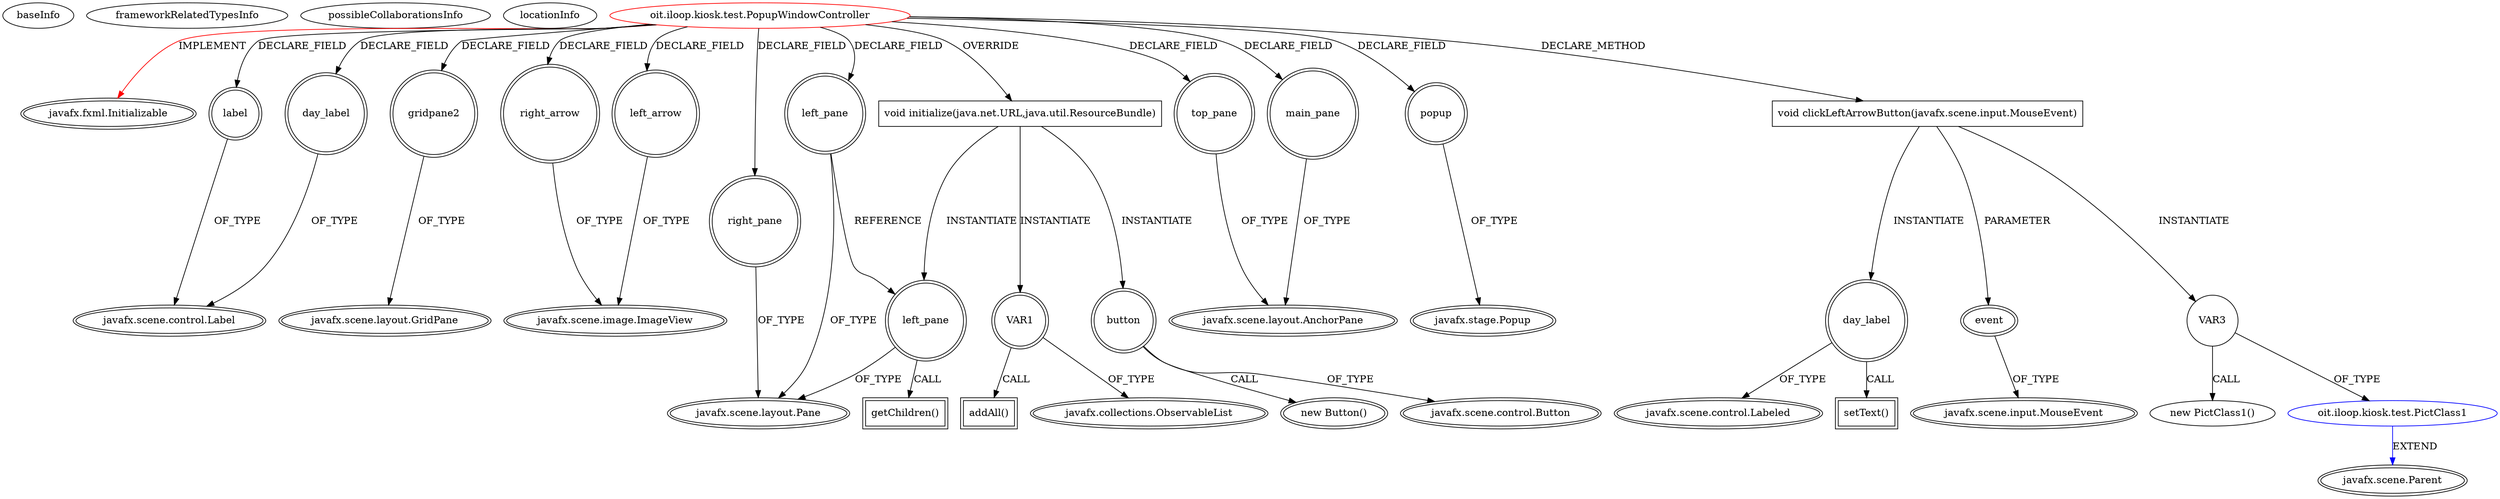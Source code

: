 digraph {
baseInfo[graphId=3169,category="extension_graph",isAnonymous=false,possibleRelation=true]
frameworkRelatedTypesInfo[0="javafx.fxml.Initializable"]
possibleCollaborationsInfo[0="3169~CLIENT_METHOD_DECLARATION-INSTANTIATION-~javafx.fxml.Initializable ~javafx.scene.Parent ~false~false"]
locationInfo[projectName="iloop-kiosk-KIOSK-Project",filePath="/iloop-kiosk-KIOSK-Project/KIOSK-Project-master/src/oit/iloop/kiosk/test/PopupWindowController.java",contextSignature="PopupWindowController",graphId="3169"]
0[label="oit.iloop.kiosk.test.PopupWindowController",vertexType="ROOT_CLIENT_CLASS_DECLARATION",isFrameworkType=false,color=red]
1[label="javafx.fxml.Initializable",vertexType="FRAMEWORK_INTERFACE_TYPE",isFrameworkType=true,peripheries=2]
2[label="day_label",vertexType="FIELD_DECLARATION",isFrameworkType=true,peripheries=2,shape=circle]
3[label="javafx.scene.control.Label",vertexType="FRAMEWORK_CLASS_TYPE",isFrameworkType=true,peripheries=2]
4[label="gridpane2",vertexType="FIELD_DECLARATION",isFrameworkType=true,peripheries=2,shape=circle]
5[label="javafx.scene.layout.GridPane",vertexType="FRAMEWORK_CLASS_TYPE",isFrameworkType=true,peripheries=2]
6[label="label",vertexType="FIELD_DECLARATION",isFrameworkType=true,peripheries=2,shape=circle]
8[label="left_arrow",vertexType="FIELD_DECLARATION",isFrameworkType=true,peripheries=2,shape=circle]
9[label="javafx.scene.image.ImageView",vertexType="FRAMEWORK_CLASS_TYPE",isFrameworkType=true,peripheries=2]
10[label="left_pane",vertexType="FIELD_DECLARATION",isFrameworkType=true,peripheries=2,shape=circle]
11[label="javafx.scene.layout.Pane",vertexType="FRAMEWORK_CLASS_TYPE",isFrameworkType=true,peripheries=2]
12[label="main_pane",vertexType="FIELD_DECLARATION",isFrameworkType=true,peripheries=2,shape=circle]
13[label="javafx.scene.layout.AnchorPane",vertexType="FRAMEWORK_CLASS_TYPE",isFrameworkType=true,peripheries=2]
14[label="popup",vertexType="FIELD_DECLARATION",isFrameworkType=true,peripheries=2,shape=circle]
15[label="javafx.stage.Popup",vertexType="FRAMEWORK_CLASS_TYPE",isFrameworkType=true,peripheries=2]
16[label="right_arrow",vertexType="FIELD_DECLARATION",isFrameworkType=true,peripheries=2,shape=circle]
18[label="right_pane",vertexType="FIELD_DECLARATION",isFrameworkType=true,peripheries=2,shape=circle]
20[label="top_pane",vertexType="FIELD_DECLARATION",isFrameworkType=true,peripheries=2,shape=circle]
22[label="void initialize(java.net.URL,java.util.ResourceBundle)",vertexType="OVERRIDING_METHOD_DECLARATION",isFrameworkType=false,shape=box]
24[label="button",vertexType="VARIABLE_EXPRESION",isFrameworkType=true,peripheries=2,shape=circle]
25[label="javafx.scene.control.Button",vertexType="FRAMEWORK_CLASS_TYPE",isFrameworkType=true,peripheries=2]
23[label="new Button()",vertexType="CONSTRUCTOR_CALL",isFrameworkType=true,peripheries=2]
26[label="VAR1",vertexType="VARIABLE_EXPRESION",isFrameworkType=true,peripheries=2,shape=circle]
28[label="javafx.collections.ObservableList",vertexType="FRAMEWORK_INTERFACE_TYPE",isFrameworkType=true,peripheries=2]
27[label="addAll()",vertexType="INSIDE_CALL",isFrameworkType=true,peripheries=2,shape=box]
29[label="left_pane",vertexType="VARIABLE_EXPRESION",isFrameworkType=true,peripheries=2,shape=circle]
30[label="getChildren()",vertexType="INSIDE_CALL",isFrameworkType=true,peripheries=2,shape=box]
35[label="void clickLeftArrowButton(javafx.scene.input.MouseEvent)",vertexType="CLIENT_METHOD_DECLARATION",isFrameworkType=false,shape=box]
36[label="event",vertexType="PARAMETER_DECLARATION",isFrameworkType=true,peripheries=2]
37[label="javafx.scene.input.MouseEvent",vertexType="FRAMEWORK_CLASS_TYPE",isFrameworkType=true,peripheries=2]
39[label="VAR3",vertexType="VARIABLE_EXPRESION",isFrameworkType=false,shape=circle]
40[label="oit.iloop.kiosk.test.PictClass1",vertexType="REFERENCE_CLIENT_CLASS_DECLARATION",isFrameworkType=false,color=blue]
41[label="javafx.scene.Parent",vertexType="FRAMEWORK_CLASS_TYPE",isFrameworkType=true,peripheries=2]
38[label="new PictClass1()",vertexType="CONSTRUCTOR_CALL",isFrameworkType=false]
42[label="day_label",vertexType="VARIABLE_EXPRESION",isFrameworkType=true,peripheries=2,shape=circle]
44[label="javafx.scene.control.Labeled",vertexType="FRAMEWORK_CLASS_TYPE",isFrameworkType=true,peripheries=2]
43[label="setText()",vertexType="INSIDE_CALL",isFrameworkType=true,peripheries=2,shape=box]
0->1[label="IMPLEMENT",color=red]
0->2[label="DECLARE_FIELD"]
2->3[label="OF_TYPE"]
0->4[label="DECLARE_FIELD"]
4->5[label="OF_TYPE"]
0->6[label="DECLARE_FIELD"]
6->3[label="OF_TYPE"]
0->8[label="DECLARE_FIELD"]
8->9[label="OF_TYPE"]
0->10[label="DECLARE_FIELD"]
10->11[label="OF_TYPE"]
0->12[label="DECLARE_FIELD"]
12->13[label="OF_TYPE"]
0->14[label="DECLARE_FIELD"]
14->15[label="OF_TYPE"]
0->16[label="DECLARE_FIELD"]
16->9[label="OF_TYPE"]
0->18[label="DECLARE_FIELD"]
18->11[label="OF_TYPE"]
0->20[label="DECLARE_FIELD"]
20->13[label="OF_TYPE"]
0->22[label="OVERRIDE"]
22->24[label="INSTANTIATE"]
24->25[label="OF_TYPE"]
24->23[label="CALL"]
22->26[label="INSTANTIATE"]
26->28[label="OF_TYPE"]
26->27[label="CALL"]
22->29[label="INSTANTIATE"]
10->29[label="REFERENCE"]
29->11[label="OF_TYPE"]
29->30[label="CALL"]
0->35[label="DECLARE_METHOD"]
36->37[label="OF_TYPE"]
35->36[label="PARAMETER"]
35->39[label="INSTANTIATE"]
40->41[label="EXTEND",color=blue]
39->40[label="OF_TYPE"]
39->38[label="CALL"]
35->42[label="INSTANTIATE"]
42->44[label="OF_TYPE"]
42->43[label="CALL"]
}
